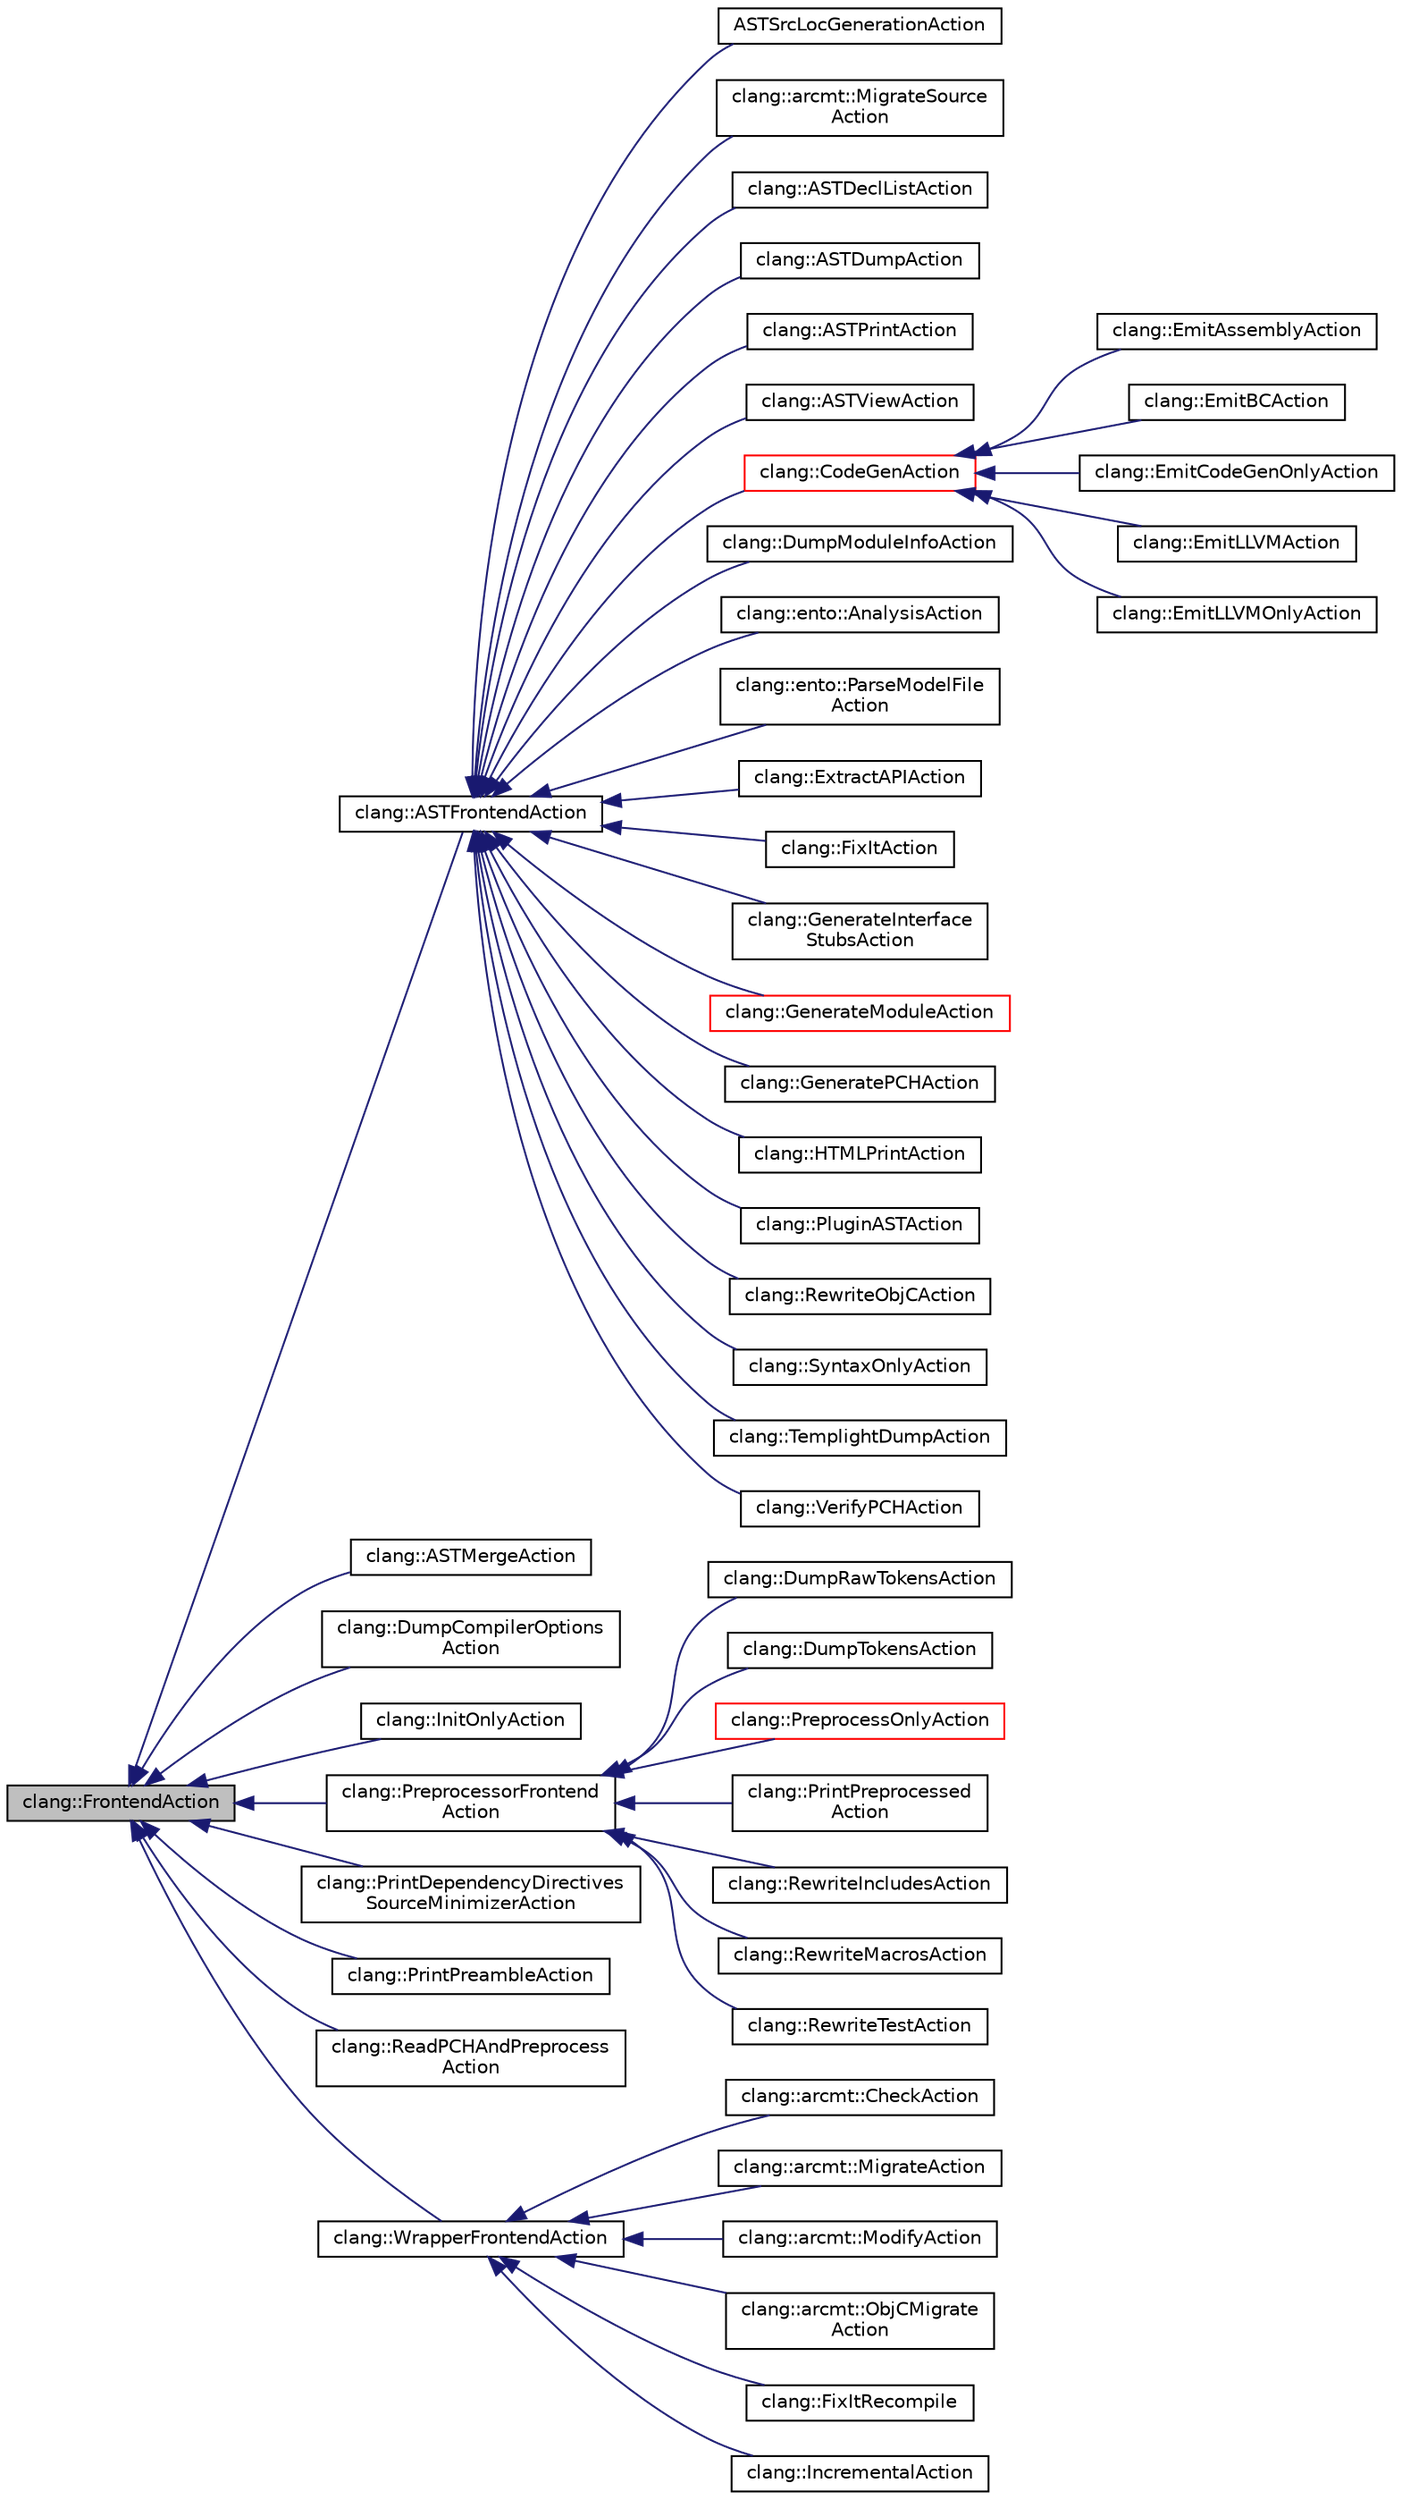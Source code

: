 digraph "clang::FrontendAction"
{
 // LATEX_PDF_SIZE
  bgcolor="transparent";
  edge [fontname="Helvetica",fontsize="10",labelfontname="Helvetica",labelfontsize="10"];
  node [fontname="Helvetica",fontsize="10",shape=record];
  rankdir="LR";
  Node1 [label="clang::FrontendAction",height=0.2,width=0.4,color="black", fillcolor="grey75", style="filled", fontcolor="black",tooltip="Abstract base class for actions which can be performed by the frontend."];
  Node1 -> Node2 [dir="back",color="midnightblue",fontsize="10",style="solid",fontname="Helvetica"];
  Node2 [label="clang::ASTFrontendAction",height=0.2,width=0.4,color="black",URL="$classclang_1_1ASTFrontendAction.html",tooltip="Abstract base class to use for AST consumer-based frontend actions."];
  Node2 -> Node3 [dir="back",color="midnightblue",fontsize="10",style="solid",fontname="Helvetica"];
  Node3 [label="ASTSrcLocGenerationAction",height=0.2,width=0.4,color="black",URL="$classASTSrcLocGenerationAction.html",tooltip=" "];
  Node2 -> Node4 [dir="back",color="midnightblue",fontsize="10",style="solid",fontname="Helvetica"];
  Node4 [label="clang::arcmt::MigrateSource\lAction",height=0.2,width=0.4,color="black",URL="$classclang_1_1arcmt_1_1MigrateSourceAction.html",tooltip=" "];
  Node2 -> Node5 [dir="back",color="midnightblue",fontsize="10",style="solid",fontname="Helvetica"];
  Node5 [label="clang::ASTDeclListAction",height=0.2,width=0.4,color="black",URL="$classclang_1_1ASTDeclListAction.html",tooltip=" "];
  Node2 -> Node6 [dir="back",color="midnightblue",fontsize="10",style="solid",fontname="Helvetica"];
  Node6 [label="clang::ASTDumpAction",height=0.2,width=0.4,color="black",URL="$classclang_1_1ASTDumpAction.html",tooltip=" "];
  Node2 -> Node7 [dir="back",color="midnightblue",fontsize="10",style="solid",fontname="Helvetica"];
  Node7 [label="clang::ASTPrintAction",height=0.2,width=0.4,color="black",URL="$classclang_1_1ASTPrintAction.html",tooltip=" "];
  Node2 -> Node8 [dir="back",color="midnightblue",fontsize="10",style="solid",fontname="Helvetica"];
  Node8 [label="clang::ASTViewAction",height=0.2,width=0.4,color="black",URL="$classclang_1_1ASTViewAction.html",tooltip=" "];
  Node2 -> Node9 [dir="back",color="midnightblue",fontsize="10",style="solid",fontname="Helvetica"];
  Node9 [label="clang::CodeGenAction",height=0.2,width=0.4,color="red",URL="$classclang_1_1CodeGenAction.html",tooltip=" "];
  Node9 -> Node10 [dir="back",color="midnightblue",fontsize="10",style="solid",fontname="Helvetica"];
  Node10 [label="clang::EmitAssemblyAction",height=0.2,width=0.4,color="black",URL="$classclang_1_1EmitAssemblyAction.html",tooltip=" "];
  Node9 -> Node11 [dir="back",color="midnightblue",fontsize="10",style="solid",fontname="Helvetica"];
  Node11 [label="clang::EmitBCAction",height=0.2,width=0.4,color="black",URL="$classclang_1_1EmitBCAction.html",tooltip=" "];
  Node9 -> Node12 [dir="back",color="midnightblue",fontsize="10",style="solid",fontname="Helvetica"];
  Node12 [label="clang::EmitCodeGenOnlyAction",height=0.2,width=0.4,color="black",URL="$classclang_1_1EmitCodeGenOnlyAction.html",tooltip=" "];
  Node9 -> Node13 [dir="back",color="midnightblue",fontsize="10",style="solid",fontname="Helvetica"];
  Node13 [label="clang::EmitLLVMAction",height=0.2,width=0.4,color="black",URL="$classclang_1_1EmitLLVMAction.html",tooltip=" "];
  Node9 -> Node14 [dir="back",color="midnightblue",fontsize="10",style="solid",fontname="Helvetica"];
  Node14 [label="clang::EmitLLVMOnlyAction",height=0.2,width=0.4,color="black",URL="$classclang_1_1EmitLLVMOnlyAction.html",tooltip=" "];
  Node2 -> Node16 [dir="back",color="midnightblue",fontsize="10",style="solid",fontname="Helvetica"];
  Node16 [label="clang::DumpModuleInfoAction",height=0.2,width=0.4,color="black",URL="$classclang_1_1DumpModuleInfoAction.html",tooltip="Dump information about the given module file, to be used for basic debugging and discovery."];
  Node2 -> Node17 [dir="back",color="midnightblue",fontsize="10",style="solid",fontname="Helvetica"];
  Node17 [label="clang::ento::AnalysisAction",height=0.2,width=0.4,color="black",URL="$classclang_1_1ento_1_1AnalysisAction.html",tooltip=" "];
  Node2 -> Node18 [dir="back",color="midnightblue",fontsize="10",style="solid",fontname="Helvetica"];
  Node18 [label="clang::ento::ParseModelFile\lAction",height=0.2,width=0.4,color="black",URL="$classclang_1_1ento_1_1ParseModelFileAction.html",tooltip="Frontend action to parse model files."];
  Node2 -> Node19 [dir="back",color="midnightblue",fontsize="10",style="solid",fontname="Helvetica"];
  Node19 [label="clang::ExtractAPIAction",height=0.2,width=0.4,color="black",URL="$classclang_1_1ExtractAPIAction.html",tooltip="ExtractAPIAction sets up the output file and creates the ExtractAPIVisitor."];
  Node2 -> Node20 [dir="back",color="midnightblue",fontsize="10",style="solid",fontname="Helvetica"];
  Node20 [label="clang::FixItAction",height=0.2,width=0.4,color="black",URL="$classclang_1_1FixItAction.html",tooltip=" "];
  Node2 -> Node21 [dir="back",color="midnightblue",fontsize="10",style="solid",fontname="Helvetica"];
  Node21 [label="clang::GenerateInterface\lStubsAction",height=0.2,width=0.4,color="black",URL="$classclang_1_1GenerateInterfaceStubsAction.html",tooltip=" "];
  Node2 -> Node22 [dir="back",color="midnightblue",fontsize="10",style="solid",fontname="Helvetica"];
  Node22 [label="clang::GenerateModuleAction",height=0.2,width=0.4,color="red",URL="$classclang_1_1GenerateModuleAction.html",tooltip=" "];
  Node2 -> Node26 [dir="back",color="midnightblue",fontsize="10",style="solid",fontname="Helvetica"];
  Node26 [label="clang::GeneratePCHAction",height=0.2,width=0.4,color="black",URL="$classclang_1_1GeneratePCHAction.html",tooltip=" "];
  Node2 -> Node27 [dir="back",color="midnightblue",fontsize="10",style="solid",fontname="Helvetica"];
  Node27 [label="clang::HTMLPrintAction",height=0.2,width=0.4,color="black",URL="$classclang_1_1HTMLPrintAction.html",tooltip=" "];
  Node2 -> Node28 [dir="back",color="midnightblue",fontsize="10",style="solid",fontname="Helvetica"];
  Node28 [label="clang::PluginASTAction",height=0.2,width=0.4,color="black",URL="$classclang_1_1PluginASTAction.html",tooltip=" "];
  Node2 -> Node29 [dir="back",color="midnightblue",fontsize="10",style="solid",fontname="Helvetica"];
  Node29 [label="clang::RewriteObjCAction",height=0.2,width=0.4,color="black",URL="$classclang_1_1RewriteObjCAction.html",tooltip=" "];
  Node2 -> Node30 [dir="back",color="midnightblue",fontsize="10",style="solid",fontname="Helvetica"];
  Node30 [label="clang::SyntaxOnlyAction",height=0.2,width=0.4,color="black",URL="$classclang_1_1SyntaxOnlyAction.html",tooltip=" "];
  Node2 -> Node31 [dir="back",color="midnightblue",fontsize="10",style="solid",fontname="Helvetica"];
  Node31 [label="clang::TemplightDumpAction",height=0.2,width=0.4,color="black",URL="$classclang_1_1TemplightDumpAction.html",tooltip=" "];
  Node2 -> Node32 [dir="back",color="midnightblue",fontsize="10",style="solid",fontname="Helvetica"];
  Node32 [label="clang::VerifyPCHAction",height=0.2,width=0.4,color="black",URL="$classclang_1_1VerifyPCHAction.html",tooltip=" "];
  Node1 -> Node33 [dir="back",color="midnightblue",fontsize="10",style="solid",fontname="Helvetica"];
  Node33 [label="clang::ASTMergeAction",height=0.2,width=0.4,color="black",URL="$classclang_1_1ASTMergeAction.html",tooltip="Frontend action adaptor that merges ASTs together."];
  Node1 -> Node34 [dir="back",color="midnightblue",fontsize="10",style="solid",fontname="Helvetica"];
  Node34 [label="clang::DumpCompilerOptions\lAction",height=0.2,width=0.4,color="black",URL="$classclang_1_1DumpCompilerOptionsAction.html",tooltip=" "];
  Node1 -> Node35 [dir="back",color="midnightblue",fontsize="10",style="solid",fontname="Helvetica"];
  Node35 [label="clang::InitOnlyAction",height=0.2,width=0.4,color="black",URL="$classclang_1_1InitOnlyAction.html",tooltip=" "];
  Node1 -> Node36 [dir="back",color="midnightblue",fontsize="10",style="solid",fontname="Helvetica"];
  Node36 [label="clang::PreprocessorFrontend\lAction",height=0.2,width=0.4,color="black",URL="$classclang_1_1PreprocessorFrontendAction.html",tooltip="Abstract base class to use for preprocessor-based frontend actions."];
  Node36 -> Node37 [dir="back",color="midnightblue",fontsize="10",style="solid",fontname="Helvetica"];
  Node37 [label="clang::DumpRawTokensAction",height=0.2,width=0.4,color="black",URL="$classclang_1_1DumpRawTokensAction.html",tooltip=" "];
  Node36 -> Node38 [dir="back",color="midnightblue",fontsize="10",style="solid",fontname="Helvetica"];
  Node38 [label="clang::DumpTokensAction",height=0.2,width=0.4,color="black",URL="$classclang_1_1DumpTokensAction.html",tooltip=" "];
  Node36 -> Node39 [dir="back",color="midnightblue",fontsize="10",style="solid",fontname="Helvetica"];
  Node39 [label="clang::PreprocessOnlyAction",height=0.2,width=0.4,color="red",URL="$classclang_1_1PreprocessOnlyAction.html",tooltip=" "];
  Node36 -> Node41 [dir="back",color="midnightblue",fontsize="10",style="solid",fontname="Helvetica"];
  Node41 [label="clang::PrintPreprocessed\lAction",height=0.2,width=0.4,color="black",URL="$classclang_1_1PrintPreprocessedAction.html",tooltip=" "];
  Node36 -> Node42 [dir="back",color="midnightblue",fontsize="10",style="solid",fontname="Helvetica"];
  Node42 [label="clang::RewriteIncludesAction",height=0.2,width=0.4,color="black",URL="$classclang_1_1RewriteIncludesAction.html",tooltip=" "];
  Node36 -> Node43 [dir="back",color="midnightblue",fontsize="10",style="solid",fontname="Helvetica"];
  Node43 [label="clang::RewriteMacrosAction",height=0.2,width=0.4,color="black",URL="$classclang_1_1RewriteMacrosAction.html",tooltip=" "];
  Node36 -> Node44 [dir="back",color="midnightblue",fontsize="10",style="solid",fontname="Helvetica"];
  Node44 [label="clang::RewriteTestAction",height=0.2,width=0.4,color="black",URL="$classclang_1_1RewriteTestAction.html",tooltip=" "];
  Node1 -> Node45 [dir="back",color="midnightblue",fontsize="10",style="solid",fontname="Helvetica"];
  Node45 [label="clang::PrintDependencyDirectives\lSourceMinimizerAction",height=0.2,width=0.4,color="black",URL="$classclang_1_1PrintDependencyDirectivesSourceMinimizerAction.html",tooltip=" "];
  Node1 -> Node46 [dir="back",color="midnightblue",fontsize="10",style="solid",fontname="Helvetica"];
  Node46 [label="clang::PrintPreambleAction",height=0.2,width=0.4,color="black",URL="$classclang_1_1PrintPreambleAction.html",tooltip=" "];
  Node1 -> Node47 [dir="back",color="midnightblue",fontsize="10",style="solid",fontname="Helvetica"];
  Node47 [label="clang::ReadPCHAndPreprocess\lAction",height=0.2,width=0.4,color="black",URL="$classclang_1_1ReadPCHAndPreprocessAction.html",tooltip="Preprocessor-based frontend action that also loads PCH files."];
  Node1 -> Node48 [dir="back",color="midnightblue",fontsize="10",style="solid",fontname="Helvetica"];
  Node48 [label="clang::WrapperFrontendAction",height=0.2,width=0.4,color="black",URL="$classclang_1_1WrapperFrontendAction.html",tooltip="A frontend action which simply wraps some other runtime-specified frontend action."];
  Node48 -> Node49 [dir="back",color="midnightblue",fontsize="10",style="solid",fontname="Helvetica"];
  Node49 [label="clang::arcmt::CheckAction",height=0.2,width=0.4,color="black",URL="$classclang_1_1arcmt_1_1CheckAction.html",tooltip=" "];
  Node48 -> Node50 [dir="back",color="midnightblue",fontsize="10",style="solid",fontname="Helvetica"];
  Node50 [label="clang::arcmt::MigrateAction",height=0.2,width=0.4,color="black",URL="$classclang_1_1arcmt_1_1MigrateAction.html",tooltip=" "];
  Node48 -> Node51 [dir="back",color="midnightblue",fontsize="10",style="solid",fontname="Helvetica"];
  Node51 [label="clang::arcmt::ModifyAction",height=0.2,width=0.4,color="black",URL="$classclang_1_1arcmt_1_1ModifyAction.html",tooltip=" "];
  Node48 -> Node52 [dir="back",color="midnightblue",fontsize="10",style="solid",fontname="Helvetica"];
  Node52 [label="clang::arcmt::ObjCMigrate\lAction",height=0.2,width=0.4,color="black",URL="$classclang_1_1arcmt_1_1ObjCMigrateAction.html",tooltip="Migrates to modern ObjC syntax."];
  Node48 -> Node53 [dir="back",color="midnightblue",fontsize="10",style="solid",fontname="Helvetica"];
  Node53 [label="clang::FixItRecompile",height=0.2,width=0.4,color="black",URL="$classclang_1_1FixItRecompile.html",tooltip="Emits changes to temporary files and uses them for the original frontend action."];
  Node48 -> Node54 [dir="back",color="midnightblue",fontsize="10",style="solid",fontname="Helvetica"];
  Node54 [label="clang::IncrementalAction",height=0.2,width=0.4,color="black",URL="$classclang_1_1IncrementalAction.html",tooltip="A custom action enabling the incremental processing functionality."];
}
